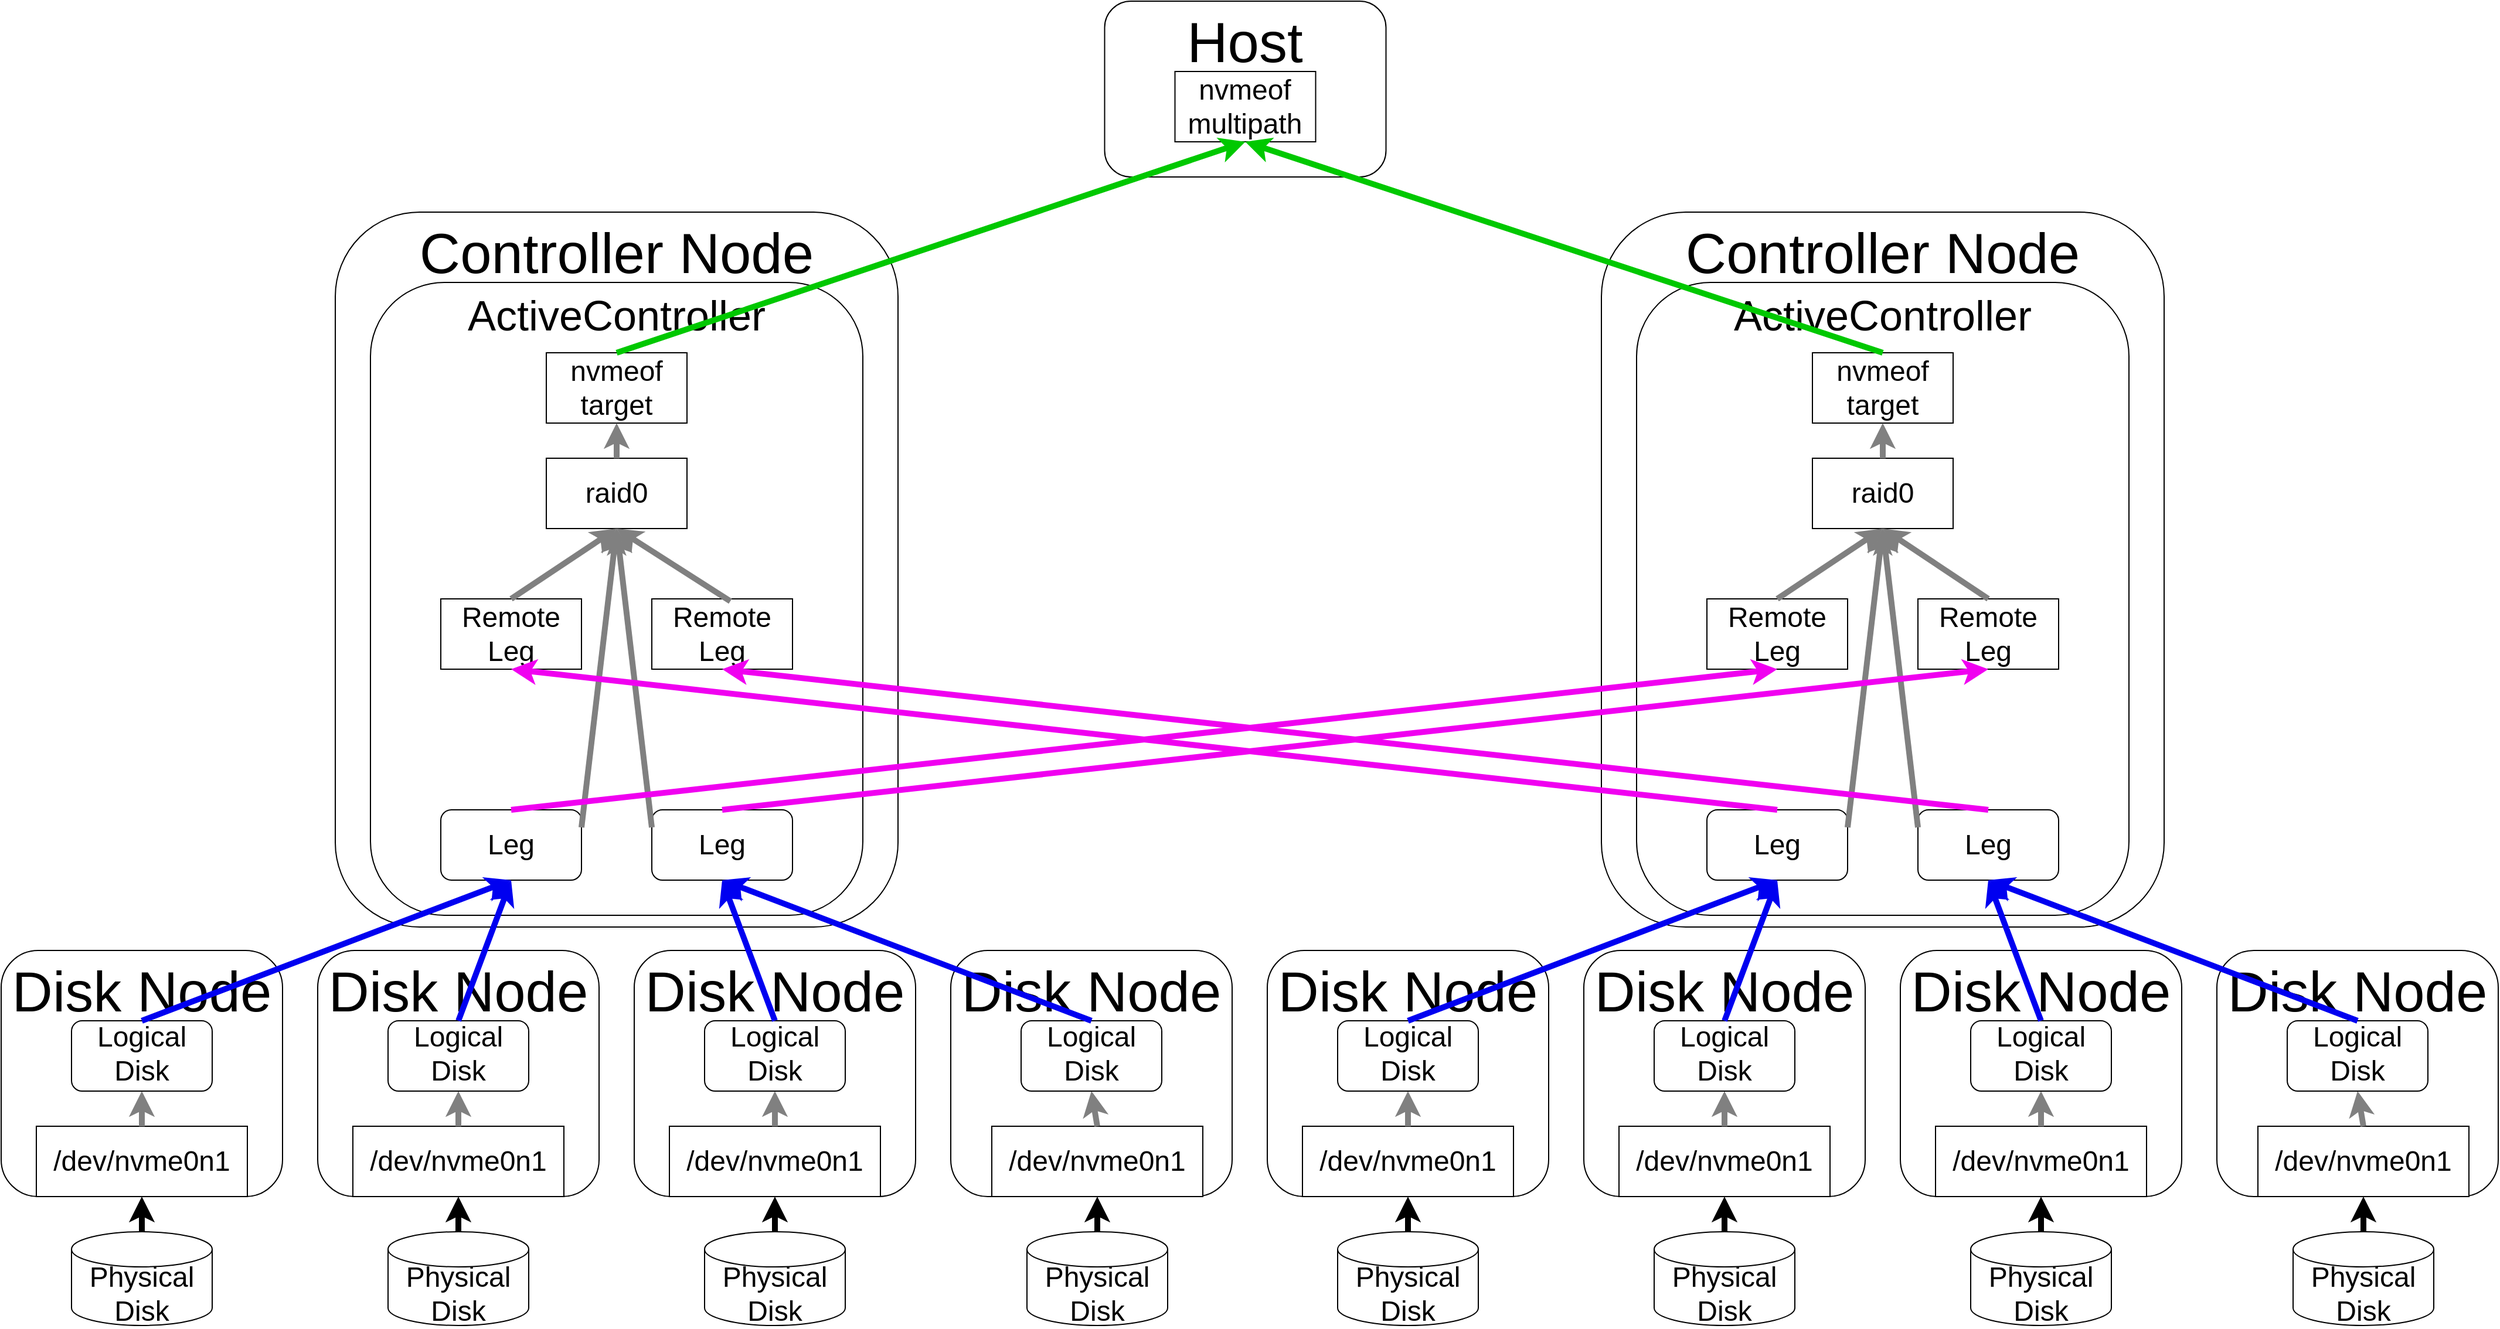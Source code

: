 <mxfile version="23.1.5" type="device">
  <diagram name="Page-1" id="okQUsLcCIn6qNMJXYvbM">
    <mxGraphModel dx="4580" dy="2303" grid="1" gridSize="10" guides="1" tooltips="1" connect="1" arrows="1" fold="1" page="1" pageScale="1" pageWidth="850" pageHeight="1100" math="0" shadow="0">
      <root>
        <mxCell id="0" />
        <mxCell id="1" parent="0" />
        <mxCell id="jKlwsjW_lOZMP_t4Faqy-46" value="&lt;font style=&quot;font-size: 48px;&quot;&gt;Controller Node&lt;/font&gt;" style="rounded=1;whiteSpace=wrap;html=1;verticalAlign=top;" parent="1" vertex="1">
          <mxGeometry x="-1105" width="480" height="610" as="geometry" />
        </mxCell>
        <mxCell id="jKlwsjW_lOZMP_t4Faqy-45" value="" style="group" parent="1" vertex="1" connectable="0">
          <mxGeometry x="-1075" y="60" width="450" height="570" as="geometry" />
        </mxCell>
        <mxCell id="XB3jAJVvI8-QcdFU9VrM-1" value="&lt;font style=&quot;font-size: 36px;&quot;&gt;ActiveController&lt;/font&gt;" style="rounded=1;whiteSpace=wrap;html=1;verticalAlign=top;" parent="jKlwsjW_lOZMP_t4Faqy-45" vertex="1">
          <mxGeometry width="420" height="540" as="geometry" />
        </mxCell>
        <mxCell id="XB3jAJVvI8-QcdFU9VrM-2" value="&lt;span style=&quot;font-size: 24px;&quot;&gt;Leg&lt;/span&gt;" style="rounded=1;whiteSpace=wrap;html=1;verticalAlign=middle;" parent="jKlwsjW_lOZMP_t4Faqy-45" vertex="1">
          <mxGeometry x="60" y="450" width="120" height="60" as="geometry" />
        </mxCell>
        <mxCell id="XB3jAJVvI8-QcdFU9VrM-91" value="&lt;span style=&quot;font-size: 24px;&quot;&gt;raid0&lt;/span&gt;" style="rounded=0;whiteSpace=wrap;html=1;verticalAlign=middle;" parent="jKlwsjW_lOZMP_t4Faqy-45" vertex="1">
          <mxGeometry x="150" y="150" width="120" height="60" as="geometry" />
        </mxCell>
        <mxCell id="XB3jAJVvI8-QcdFU9VrM-92" value="&lt;span style=&quot;font-size: 24px;&quot;&gt;nvmeof&lt;br&gt;target&lt;br&gt;&lt;/span&gt;" style="rounded=0;whiteSpace=wrap;html=1;verticalAlign=middle;" parent="jKlwsjW_lOZMP_t4Faqy-45" vertex="1">
          <mxGeometry x="150" y="60" width="120" height="60" as="geometry" />
        </mxCell>
        <mxCell id="XB3jAJVvI8-QcdFU9VrM-123" value="" style="endArrow=classic;html=1;rounded=0;strokeWidth=5;strokeColor=#808080;entryX=0.5;entryY=1;entryDx=0;entryDy=0;exitX=0.5;exitY=0;exitDx=0;exitDy=0;" parent="jKlwsjW_lOZMP_t4Faqy-45" source="XB3jAJVvI8-QcdFU9VrM-91" target="XB3jAJVvI8-QcdFU9VrM-92" edge="1">
          <mxGeometry width="50" height="50" relative="1" as="geometry">
            <mxPoint x="-110" y="-405" as="sourcePoint" />
            <mxPoint x="-105" y="-495" as="targetPoint" />
          </mxGeometry>
        </mxCell>
        <mxCell id="oFlLY7mupJVN82opseit-1" value="&lt;span style=&quot;font-size: 24px;&quot;&gt;Leg&lt;/span&gt;" style="rounded=1;whiteSpace=wrap;html=1;verticalAlign=middle;" parent="jKlwsjW_lOZMP_t4Faqy-45" vertex="1">
          <mxGeometry x="240" y="450" width="120" height="60" as="geometry" />
        </mxCell>
        <mxCell id="oFlLY7mupJVN82opseit-3" value="&lt;span style=&quot;font-size: 24px;&quot;&gt;Remote&lt;br&gt;Leg&lt;br&gt;&lt;/span&gt;" style="rounded=0;whiteSpace=wrap;html=1;verticalAlign=middle;" parent="jKlwsjW_lOZMP_t4Faqy-45" vertex="1">
          <mxGeometry x="60" y="270" width="120" height="60" as="geometry" />
        </mxCell>
        <mxCell id="oFlLY7mupJVN82opseit-5" value="&lt;span style=&quot;font-size: 24px;&quot;&gt;Remote&lt;br&gt;Leg&lt;br&gt;&lt;/span&gt;" style="rounded=0;whiteSpace=wrap;html=1;verticalAlign=middle;" parent="jKlwsjW_lOZMP_t4Faqy-45" vertex="1">
          <mxGeometry x="240" y="270" width="120" height="60" as="geometry" />
        </mxCell>
        <mxCell id="oFlLY7mupJVN82opseit-13" value="" style="endArrow=classic;html=1;rounded=0;strokeWidth=5;strokeColor=#808080;entryX=0.5;entryY=1;entryDx=0;entryDy=0;exitX=0;exitY=0.25;exitDx=0;exitDy=0;" parent="jKlwsjW_lOZMP_t4Faqy-45" source="oFlLY7mupJVN82opseit-1" target="XB3jAJVvI8-QcdFU9VrM-91" edge="1">
          <mxGeometry width="50" height="50" relative="1" as="geometry">
            <mxPoint x="795" y="290" as="sourcePoint" />
            <mxPoint x="795" y="220" as="targetPoint" />
          </mxGeometry>
        </mxCell>
        <mxCell id="oFlLY7mupJVN82opseit-14" value="" style="endArrow=classic;html=1;rounded=0;strokeWidth=5;strokeColor=#808080;entryX=0.5;entryY=1;entryDx=0;entryDy=0;exitX=1;exitY=0.25;exitDx=0;exitDy=0;" parent="jKlwsjW_lOZMP_t4Faqy-45" source="XB3jAJVvI8-QcdFU9VrM-2" target="XB3jAJVvI8-QcdFU9VrM-91" edge="1">
          <mxGeometry width="50" height="50" relative="1" as="geometry">
            <mxPoint x="805" y="300" as="sourcePoint" />
            <mxPoint x="805" y="230" as="targetPoint" />
          </mxGeometry>
        </mxCell>
        <mxCell id="jKlwsjW_lOZMP_t4Faqy-47" value="" style="endArrow=classic;html=1;rounded=0;strokeWidth=5;strokeColor=#808080;entryX=0.5;entryY=1;entryDx=0;entryDy=0;exitX=0.5;exitY=0;exitDx=0;exitDy=0;" parent="jKlwsjW_lOZMP_t4Faqy-45" source="oFlLY7mupJVN82opseit-3" target="XB3jAJVvI8-QcdFU9VrM-91" edge="1">
          <mxGeometry width="50" height="50" relative="1" as="geometry">
            <mxPoint x="190" y="475" as="sourcePoint" />
            <mxPoint x="220" y="220" as="targetPoint" />
          </mxGeometry>
        </mxCell>
        <mxCell id="jKlwsjW_lOZMP_t4Faqy-48" value="" style="endArrow=classic;html=1;rounded=0;strokeWidth=5;strokeColor=#808080;entryX=0.5;entryY=1;entryDx=0;entryDy=0;exitX=0.558;exitY=0.033;exitDx=0;exitDy=0;exitPerimeter=0;" parent="jKlwsjW_lOZMP_t4Faqy-45" source="oFlLY7mupJVN82opseit-5" target="XB3jAJVvI8-QcdFU9VrM-91" edge="1">
          <mxGeometry width="50" height="50" relative="1" as="geometry">
            <mxPoint x="200" y="485" as="sourcePoint" />
            <mxPoint x="230" y="230" as="targetPoint" />
          </mxGeometry>
        </mxCell>
        <mxCell id="jKlwsjW_lOZMP_t4Faqy-42" value="" style="group;verticalAlign=top;" parent="1" vertex="1" connectable="0">
          <mxGeometry x="5" y="60" width="450" height="550" as="geometry" />
        </mxCell>
        <mxCell id="jKlwsjW_lOZMP_t4Faqy-43" value="&lt;font style=&quot;font-size: 48px;&quot;&gt;Controller Node&lt;/font&gt;" style="rounded=1;whiteSpace=wrap;html=1;verticalAlign=top;" parent="jKlwsjW_lOZMP_t4Faqy-42" vertex="1">
          <mxGeometry x="-30" y="-60" width="480" height="610" as="geometry" />
        </mxCell>
        <mxCell id="XB3jAJVvI8-QcdFU9VrM-52" value="&lt;font style=&quot;font-size: 36px;&quot;&gt;ActiveController&lt;/font&gt;" style="rounded=1;whiteSpace=wrap;html=1;verticalAlign=top;" parent="jKlwsjW_lOZMP_t4Faqy-42" vertex="1">
          <mxGeometry width="420" height="540" as="geometry" />
        </mxCell>
        <mxCell id="XB3jAJVvI8-QcdFU9VrM-53" value="&lt;span style=&quot;font-size: 24px;&quot;&gt;Leg&lt;/span&gt;" style="rounded=1;whiteSpace=wrap;html=1;verticalAlign=middle;" parent="jKlwsjW_lOZMP_t4Faqy-42" vertex="1">
          <mxGeometry x="60" y="450" width="120" height="60" as="geometry" />
        </mxCell>
        <mxCell id="XB3jAJVvI8-QcdFU9VrM-71" value="&lt;span style=&quot;font-size: 24px;&quot;&gt;Leg&lt;/span&gt;" style="rounded=1;whiteSpace=wrap;html=1;verticalAlign=middle;" parent="jKlwsjW_lOZMP_t4Faqy-42" vertex="1">
          <mxGeometry x="240" y="450" width="120" height="60" as="geometry" />
        </mxCell>
        <mxCell id="XB3jAJVvI8-QcdFU9VrM-94" value="&lt;span style=&quot;font-size: 24px;&quot;&gt;raid0&lt;/span&gt;" style="rounded=0;whiteSpace=wrap;html=1;verticalAlign=middle;" parent="jKlwsjW_lOZMP_t4Faqy-42" vertex="1">
          <mxGeometry x="150" y="150" width="120" height="60" as="geometry" />
        </mxCell>
        <mxCell id="XB3jAJVvI8-QcdFU9VrM-95" value="&lt;span style=&quot;font-size: 24px;&quot;&gt;nvmeof&lt;br&gt;target&lt;br&gt;&lt;/span&gt;" style="rounded=0;whiteSpace=wrap;html=1;verticalAlign=middle;" parent="jKlwsjW_lOZMP_t4Faqy-42" vertex="1">
          <mxGeometry x="150" y="60" width="120" height="60" as="geometry" />
        </mxCell>
        <mxCell id="XB3jAJVvI8-QcdFU9VrM-122" value="" style="endArrow=classic;html=1;rounded=0;strokeWidth=5;strokeColor=#808080;entryX=0.5;entryY=1;entryDx=0;entryDy=0;exitX=0.5;exitY=0;exitDx=0;exitDy=0;" parent="jKlwsjW_lOZMP_t4Faqy-42" source="XB3jAJVvI8-QcdFU9VrM-94" target="XB3jAJVvI8-QcdFU9VrM-95" edge="1">
          <mxGeometry width="50" height="50" relative="1" as="geometry">
            <mxPoint x="-690" y="-290" as="sourcePoint" />
            <mxPoint x="-685" y="-380" as="targetPoint" />
          </mxGeometry>
        </mxCell>
        <mxCell id="oFlLY7mupJVN82opseit-2" value="&lt;span style=&quot;font-size: 24px;&quot;&gt;Remote&lt;br&gt;Leg&lt;br&gt;&lt;/span&gt;" style="rounded=0;whiteSpace=wrap;html=1;verticalAlign=middle;" parent="jKlwsjW_lOZMP_t4Faqy-42" vertex="1">
          <mxGeometry x="60" y="270" width="120" height="60" as="geometry" />
        </mxCell>
        <mxCell id="oFlLY7mupJVN82opseit-8" value="&lt;span style=&quot;font-size: 24px;&quot;&gt;Remote&lt;br&gt;Leg&lt;br&gt;&lt;/span&gt;" style="rounded=0;whiteSpace=wrap;html=1;verticalAlign=middle;" parent="jKlwsjW_lOZMP_t4Faqy-42" vertex="1">
          <mxGeometry x="240" y="270" width="120" height="60" as="geometry" />
        </mxCell>
        <mxCell id="oFlLY7mupJVN82opseit-11" value="" style="endArrow=classic;html=1;rounded=0;strokeWidth=5;strokeColor=#808080;entryX=0.5;entryY=1;entryDx=0;entryDy=0;exitX=1;exitY=0.25;exitDx=0;exitDy=0;" parent="jKlwsjW_lOZMP_t4Faqy-42" source="XB3jAJVvI8-QcdFU9VrM-53" target="XB3jAJVvI8-QcdFU9VrM-94" edge="1">
          <mxGeometry width="50" height="50" relative="1" as="geometry">
            <mxPoint x="-305" y="270" as="sourcePoint" />
            <mxPoint x="-305" y="200" as="targetPoint" />
          </mxGeometry>
        </mxCell>
        <mxCell id="oFlLY7mupJVN82opseit-12" value="" style="endArrow=classic;html=1;rounded=0;strokeWidth=5;strokeColor=#808080;entryX=0.5;entryY=1;entryDx=0;entryDy=0;exitX=0;exitY=0.25;exitDx=0;exitDy=0;" parent="jKlwsjW_lOZMP_t4Faqy-42" source="XB3jAJVvI8-QcdFU9VrM-71" target="XB3jAJVvI8-QcdFU9VrM-94" edge="1">
          <mxGeometry width="50" height="50" relative="1" as="geometry">
            <mxPoint x="-295" y="280" as="sourcePoint" />
            <mxPoint x="-295" y="210" as="targetPoint" />
          </mxGeometry>
        </mxCell>
        <mxCell id="jKlwsjW_lOZMP_t4Faqy-50" value="" style="endArrow=classic;html=1;rounded=0;strokeWidth=5;strokeColor=#808080;entryX=0.5;entryY=1;entryDx=0;entryDy=0;exitX=0.5;exitY=0;exitDx=0;exitDy=0;" parent="jKlwsjW_lOZMP_t4Faqy-42" source="oFlLY7mupJVN82opseit-2" target="XB3jAJVvI8-QcdFU9VrM-94" edge="1">
          <mxGeometry width="50" height="50" relative="1" as="geometry">
            <mxPoint x="200" y="485" as="sourcePoint" />
            <mxPoint x="230" y="230" as="targetPoint" />
          </mxGeometry>
        </mxCell>
        <mxCell id="jKlwsjW_lOZMP_t4Faqy-49" value="" style="endArrow=classic;html=1;rounded=0;strokeWidth=5;strokeColor=#808080;entryX=0.5;entryY=1;entryDx=0;entryDy=0;exitX=0.5;exitY=0;exitDx=0;exitDy=0;" parent="jKlwsjW_lOZMP_t4Faqy-42" source="oFlLY7mupJVN82opseit-8" target="XB3jAJVvI8-QcdFU9VrM-94" edge="1">
          <mxGeometry width="50" height="50" relative="1" as="geometry">
            <mxPoint x="190" y="475" as="sourcePoint" />
            <mxPoint x="220" y="220" as="targetPoint" />
          </mxGeometry>
        </mxCell>
        <mxCell id="jKlwsjW_lOZMP_t4Faqy-24" value="" style="group" parent="1" vertex="1" connectable="0">
          <mxGeometry x="-448.75" y="-180" width="240" height="150" as="geometry" />
        </mxCell>
        <mxCell id="XB3jAJVvI8-QcdFU9VrM-3" value="&lt;font style=&quot;font-size: 48px;&quot;&gt;Host&lt;/font&gt;" style="rounded=1;whiteSpace=wrap;html=1;verticalAlign=top;" parent="jKlwsjW_lOZMP_t4Faqy-24" vertex="1">
          <mxGeometry width="240" height="150" as="geometry" />
        </mxCell>
        <mxCell id="XB3jAJVvI8-QcdFU9VrM-4" value="&lt;font style=&quot;font-size: 24px;&quot;&gt;nvmeof&lt;br&gt;multipath&lt;br&gt;&lt;/font&gt;" style="rounded=0;whiteSpace=wrap;html=1;" parent="jKlwsjW_lOZMP_t4Faqy-24" vertex="1">
          <mxGeometry x="60" y="60" width="120" height="60" as="geometry" />
        </mxCell>
        <mxCell id="XB3jAJVvI8-QcdFU9VrM-5" value="&lt;font style=&quot;font-size: 48px;&quot;&gt;Disk Node&lt;/font&gt;" style="rounded=1;whiteSpace=wrap;html=1;verticalAlign=top;" parent="1" vertex="1">
          <mxGeometry x="-1390" y="630" width="240" height="210" as="geometry" />
        </mxCell>
        <mxCell id="XB3jAJVvI8-QcdFU9VrM-6" value="&lt;font style=&quot;font-size: 24px;&quot;&gt;Physical&lt;br&gt;Disk&lt;/font&gt;" style="shape=cylinder3;whiteSpace=wrap;html=1;boundedLbl=1;backgroundOutline=1;size=15;" parent="1" vertex="1">
          <mxGeometry x="-1330" y="870" width="120" height="80" as="geometry" />
        </mxCell>
        <mxCell id="XB3jAJVvI8-QcdFU9VrM-7" value="&lt;font style=&quot;font-size: 24px;&quot;&gt;/dev/nvme0n1&lt;/font&gt;" style="rounded=0;whiteSpace=wrap;html=1;" parent="1" vertex="1">
          <mxGeometry x="-1360" y="780" width="180" height="60" as="geometry" />
        </mxCell>
        <mxCell id="XB3jAJVvI8-QcdFU9VrM-9" value="" style="endArrow=classic;html=1;rounded=0;strokeWidth=5;strokeColor=#000000;exitX=0.5;exitY=0;exitDx=0;exitDy=0;exitPerimeter=0;entryX=0.5;entryY=1;entryDx=0;entryDy=0;" parent="1" source="XB3jAJVvI8-QcdFU9VrM-6" target="XB3jAJVvI8-QcdFU9VrM-7" edge="1">
          <mxGeometry width="50" height="50" relative="1" as="geometry">
            <mxPoint x="-965" y="1190" as="sourcePoint" />
            <mxPoint x="-915" y="1140" as="targetPoint" />
          </mxGeometry>
        </mxCell>
        <mxCell id="XB3jAJVvI8-QcdFU9VrM-10" value="" style="endArrow=classic;html=1;rounded=0;strokeWidth=5;strokeColor=#808080;exitX=0.5;exitY=0;exitDx=0;exitDy=0;entryX=0.5;entryY=1;entryDx=0;entryDy=0;" parent="1" source="XB3jAJVvI8-QcdFU9VrM-7" target="XB3jAJVvI8-QcdFU9VrM-11" edge="1">
          <mxGeometry width="50" height="50" relative="1" as="geometry">
            <mxPoint x="-585" y="790" as="sourcePoint" />
            <mxPoint x="-585" y="700" as="targetPoint" />
          </mxGeometry>
        </mxCell>
        <mxCell id="XB3jAJVvI8-QcdFU9VrM-11" value="&lt;font style=&quot;font-size: 24px;&quot;&gt;Logical Disk&lt;/font&gt;" style="rounded=1;whiteSpace=wrap;html=1;verticalAlign=bottom;container=0;" parent="1" vertex="1">
          <mxGeometry x="-1330" y="690" width="120" height="60" as="geometry" />
        </mxCell>
        <mxCell id="XB3jAJVvI8-QcdFU9VrM-13" value="" style="endArrow=none;dashed=1;html=1;dashPattern=1 4;strokeWidth=5;rounded=0;exitX=1;exitY=0.5;exitDx=0;exitDy=0;entryX=1;entryY=0.5;entryDx=0;entryDy=0;" parent="1" edge="1">
          <mxGeometry width="50" height="50" relative="1" as="geometry">
            <mxPoint x="-1255" y="720" as="sourcePoint" />
            <mxPoint x="-1255" y="720" as="targetPoint" />
          </mxGeometry>
        </mxCell>
        <mxCell id="XB3jAJVvI8-QcdFU9VrM-15" value="&lt;font style=&quot;font-size: 48px;&quot;&gt;Disk Node&lt;/font&gt;" style="rounded=1;whiteSpace=wrap;html=1;verticalAlign=top;" parent="1" vertex="1">
          <mxGeometry x="-1120" y="630" width="240" height="210" as="geometry" />
        </mxCell>
        <mxCell id="XB3jAJVvI8-QcdFU9VrM-16" value="&lt;font style=&quot;font-size: 24px;&quot;&gt;Physical&lt;br&gt;Disk&lt;/font&gt;" style="shape=cylinder3;whiteSpace=wrap;html=1;boundedLbl=1;backgroundOutline=1;size=15;" parent="1" vertex="1">
          <mxGeometry x="-1060" y="870" width="120" height="80" as="geometry" />
        </mxCell>
        <mxCell id="XB3jAJVvI8-QcdFU9VrM-17" value="&lt;font style=&quot;font-size: 24px;&quot;&gt;/dev/nvme0n1&lt;/font&gt;" style="rounded=0;whiteSpace=wrap;html=1;" parent="1" vertex="1">
          <mxGeometry x="-1090" y="780" width="180" height="60" as="geometry" />
        </mxCell>
        <mxCell id="XB3jAJVvI8-QcdFU9VrM-19" value="" style="endArrow=classic;html=1;rounded=0;strokeWidth=5;strokeColor=#000000;exitX=0.5;exitY=0;exitDx=0;exitDy=0;exitPerimeter=0;entryX=0.5;entryY=1;entryDx=0;entryDy=0;" parent="1" source="XB3jAJVvI8-QcdFU9VrM-16" target="XB3jAJVvI8-QcdFU9VrM-17" edge="1">
          <mxGeometry width="50" height="50" relative="1" as="geometry">
            <mxPoint x="-675" y="1190" as="sourcePoint" />
            <mxPoint x="-625" y="1140" as="targetPoint" />
          </mxGeometry>
        </mxCell>
        <mxCell id="XB3jAJVvI8-QcdFU9VrM-20" value="" style="endArrow=classic;html=1;rounded=0;strokeWidth=5;strokeColor=#808080;exitX=0.5;exitY=0;exitDx=0;exitDy=0;entryX=0.5;entryY=1;entryDx=0;entryDy=0;" parent="1" source="XB3jAJVvI8-QcdFU9VrM-17" target="XB3jAJVvI8-QcdFU9VrM-21" edge="1">
          <mxGeometry width="50" height="50" relative="1" as="geometry">
            <mxPoint x="-295" y="790" as="sourcePoint" />
            <mxPoint x="-295" y="700" as="targetPoint" />
          </mxGeometry>
        </mxCell>
        <mxCell id="XB3jAJVvI8-QcdFU9VrM-21" value="&lt;font style=&quot;font-size: 24px;&quot;&gt;Logical Disk&lt;/font&gt;" style="rounded=1;whiteSpace=wrap;html=1;verticalAlign=bottom;container=0;" parent="1" vertex="1">
          <mxGeometry x="-1060" y="690" width="120" height="60" as="geometry" />
        </mxCell>
        <mxCell id="XB3jAJVvI8-QcdFU9VrM-23" value="" style="endArrow=none;dashed=1;html=1;dashPattern=1 4;strokeWidth=5;rounded=0;exitX=1;exitY=0.5;exitDx=0;exitDy=0;entryX=1;entryY=0.5;entryDx=0;entryDy=0;" parent="1" edge="1">
          <mxGeometry width="50" height="50" relative="1" as="geometry">
            <mxPoint x="-965" y="720" as="sourcePoint" />
            <mxPoint x="-965" y="720" as="targetPoint" />
          </mxGeometry>
        </mxCell>
        <mxCell id="XB3jAJVvI8-QcdFU9VrM-25" value="" style="endArrow=classic;html=1;rounded=0;strokeWidth=5;strokeColor=#0000f0;exitX=0.5;exitY=0;exitDx=0;exitDy=0;entryX=0.5;entryY=1;entryDx=0;entryDy=0;" parent="1" source="XB3jAJVvI8-QcdFU9VrM-11" target="XB3jAJVvI8-QcdFU9VrM-2" edge="1">
          <mxGeometry width="50" height="50" relative="1" as="geometry">
            <mxPoint x="150" y="560" as="sourcePoint" />
            <mxPoint x="30" y="300" as="targetPoint" />
          </mxGeometry>
        </mxCell>
        <mxCell id="XB3jAJVvI8-QcdFU9VrM-26" value="" style="endArrow=classic;html=1;rounded=0;strokeWidth=5;strokeColor=#0000f0;exitX=0.5;exitY=0;exitDx=0;exitDy=0;entryX=0.5;entryY=1;entryDx=0;entryDy=0;" parent="1" source="XB3jAJVvI8-QcdFU9VrM-21" target="XB3jAJVvI8-QcdFU9VrM-2" edge="1">
          <mxGeometry width="50" height="50" relative="1" as="geometry">
            <mxPoint x="-40" y="800" as="sourcePoint" />
            <mxPoint x="80" y="540" as="targetPoint" />
          </mxGeometry>
        </mxCell>
        <mxCell id="XB3jAJVvI8-QcdFU9VrM-36" value="&lt;font style=&quot;font-size: 48px;&quot;&gt;Disk Node&lt;/font&gt;" style="rounded=1;whiteSpace=wrap;html=1;verticalAlign=top;" parent="1" vertex="1">
          <mxGeometry x="-850" y="630" width="240" height="210" as="geometry" />
        </mxCell>
        <mxCell id="XB3jAJVvI8-QcdFU9VrM-37" value="&lt;font style=&quot;font-size: 24px;&quot;&gt;Physical&lt;br&gt;Disk&lt;/font&gt;" style="shape=cylinder3;whiteSpace=wrap;html=1;boundedLbl=1;backgroundOutline=1;size=15;" parent="1" vertex="1">
          <mxGeometry x="-790" y="870" width="120" height="80" as="geometry" />
        </mxCell>
        <mxCell id="XB3jAJVvI8-QcdFU9VrM-38" value="&lt;font style=&quot;font-size: 24px;&quot;&gt;/dev/nvme0n1&lt;/font&gt;" style="rounded=0;whiteSpace=wrap;html=1;" parent="1" vertex="1">
          <mxGeometry x="-820" y="780" width="180" height="60" as="geometry" />
        </mxCell>
        <mxCell id="XB3jAJVvI8-QcdFU9VrM-39" value="" style="endArrow=classic;html=1;rounded=0;strokeWidth=5;strokeColor=#000000;exitX=0.5;exitY=0;exitDx=0;exitDy=0;exitPerimeter=0;entryX=0.5;entryY=1;entryDx=0;entryDy=0;" parent="1" source="XB3jAJVvI8-QcdFU9VrM-37" target="XB3jAJVvI8-QcdFU9VrM-38" edge="1">
          <mxGeometry width="50" height="50" relative="1" as="geometry">
            <mxPoint x="-425" y="1190" as="sourcePoint" />
            <mxPoint x="-375" y="1140" as="targetPoint" />
          </mxGeometry>
        </mxCell>
        <mxCell id="XB3jAJVvI8-QcdFU9VrM-40" value="" style="endArrow=classic;html=1;rounded=0;strokeWidth=5;strokeColor=#808080;exitX=0.5;exitY=0;exitDx=0;exitDy=0;entryX=0.5;entryY=1;entryDx=0;entryDy=0;" parent="1" source="XB3jAJVvI8-QcdFU9VrM-38" target="XB3jAJVvI8-QcdFU9VrM-41" edge="1">
          <mxGeometry width="50" height="50" relative="1" as="geometry">
            <mxPoint x="-45" y="790" as="sourcePoint" />
            <mxPoint x="-45" y="700" as="targetPoint" />
          </mxGeometry>
        </mxCell>
        <mxCell id="XB3jAJVvI8-QcdFU9VrM-41" value="&lt;font style=&quot;font-size: 24px;&quot;&gt;Logical Disk&lt;/font&gt;" style="rounded=1;whiteSpace=wrap;html=1;verticalAlign=bottom;container=0;" parent="1" vertex="1">
          <mxGeometry x="-790" y="690" width="120" height="60" as="geometry" />
        </mxCell>
        <mxCell id="XB3jAJVvI8-QcdFU9VrM-42" value="" style="endArrow=none;dashed=1;html=1;dashPattern=1 4;strokeWidth=5;rounded=0;exitX=1;exitY=0.5;exitDx=0;exitDy=0;entryX=1;entryY=0.5;entryDx=0;entryDy=0;" parent="1" edge="1">
          <mxGeometry width="50" height="50" relative="1" as="geometry">
            <mxPoint x="-715" y="720" as="sourcePoint" />
            <mxPoint x="-715" y="720" as="targetPoint" />
          </mxGeometry>
        </mxCell>
        <mxCell id="XB3jAJVvI8-QcdFU9VrM-43" value="&lt;font style=&quot;font-size: 48px;&quot;&gt;Disk Node&lt;/font&gt;" style="rounded=1;whiteSpace=wrap;html=1;verticalAlign=top;" parent="1" vertex="1">
          <mxGeometry x="-580" y="630" width="240" height="210" as="geometry" />
        </mxCell>
        <mxCell id="XB3jAJVvI8-QcdFU9VrM-44" value="&lt;font style=&quot;font-size: 24px;&quot;&gt;Physical&lt;br&gt;Disk&lt;/font&gt;" style="shape=cylinder3;whiteSpace=wrap;html=1;boundedLbl=1;backgroundOutline=1;size=15;" parent="1" vertex="1">
          <mxGeometry x="-515" y="870" width="120" height="80" as="geometry" />
        </mxCell>
        <mxCell id="XB3jAJVvI8-QcdFU9VrM-45" value="&lt;font style=&quot;font-size: 24px;&quot;&gt;/dev/nvme0n1&lt;/font&gt;" style="rounded=0;whiteSpace=wrap;html=1;" parent="1" vertex="1">
          <mxGeometry x="-545" y="780" width="180" height="60" as="geometry" />
        </mxCell>
        <mxCell id="XB3jAJVvI8-QcdFU9VrM-46" value="" style="endArrow=classic;html=1;rounded=0;strokeWidth=5;strokeColor=#000000;exitX=0.5;exitY=0;exitDx=0;exitDy=0;exitPerimeter=0;entryX=0.5;entryY=1;entryDx=0;entryDy=0;" parent="1" source="XB3jAJVvI8-QcdFU9VrM-44" target="XB3jAJVvI8-QcdFU9VrM-45" edge="1">
          <mxGeometry width="50" height="50" relative="1" as="geometry">
            <mxPoint x="-135" y="1190" as="sourcePoint" />
            <mxPoint x="-85" y="1140" as="targetPoint" />
          </mxGeometry>
        </mxCell>
        <mxCell id="XB3jAJVvI8-QcdFU9VrM-47" value="" style="endArrow=classic;html=1;rounded=0;strokeWidth=5;strokeColor=#808080;exitX=0.5;exitY=0;exitDx=0;exitDy=0;entryX=0.5;entryY=1;entryDx=0;entryDy=0;" parent="1" source="XB3jAJVvI8-QcdFU9VrM-45" target="XB3jAJVvI8-QcdFU9VrM-48" edge="1">
          <mxGeometry width="50" height="50" relative="1" as="geometry">
            <mxPoint x="245" y="790" as="sourcePoint" />
            <mxPoint x="245" y="700" as="targetPoint" />
          </mxGeometry>
        </mxCell>
        <mxCell id="XB3jAJVvI8-QcdFU9VrM-48" value="&lt;font style=&quot;font-size: 24px;&quot;&gt;Logical Disk&lt;/font&gt;" style="rounded=1;whiteSpace=wrap;html=1;verticalAlign=bottom;container=0;" parent="1" vertex="1">
          <mxGeometry x="-520" y="690" width="120" height="60" as="geometry" />
        </mxCell>
        <mxCell id="XB3jAJVvI8-QcdFU9VrM-49" value="" style="endArrow=none;dashed=1;html=1;dashPattern=1 4;strokeWidth=5;rounded=0;exitX=1;exitY=0.5;exitDx=0;exitDy=0;entryX=1;entryY=0.5;entryDx=0;entryDy=0;" parent="1" edge="1">
          <mxGeometry width="50" height="50" relative="1" as="geometry">
            <mxPoint x="-425" y="720" as="sourcePoint" />
            <mxPoint x="-425" y="720" as="targetPoint" />
          </mxGeometry>
        </mxCell>
        <mxCell id="XB3jAJVvI8-QcdFU9VrM-50" value="" style="endArrow=classic;html=1;rounded=0;strokeWidth=5;strokeColor=#0000f0;exitX=0.5;exitY=0;exitDx=0;exitDy=0;entryX=0.5;entryY=1;entryDx=0;entryDy=0;" parent="1" source="XB3jAJVvI8-QcdFU9VrM-41" target="oFlLY7mupJVN82opseit-1" edge="1">
          <mxGeometry width="50" height="50" relative="1" as="geometry">
            <mxPoint x="690" y="560" as="sourcePoint" />
            <mxPoint x="-595" y="540" as="targetPoint" />
          </mxGeometry>
        </mxCell>
        <mxCell id="XB3jAJVvI8-QcdFU9VrM-51" value="" style="endArrow=classic;html=1;rounded=0;strokeWidth=5;strokeColor=#0000f0;exitX=0.5;exitY=0;exitDx=0;exitDy=0;entryX=0.5;entryY=1;entryDx=0;entryDy=0;" parent="1" source="XB3jAJVvI8-QcdFU9VrM-48" target="oFlLY7mupJVN82opseit-1" edge="1">
          <mxGeometry width="50" height="50" relative="1" as="geometry">
            <mxPoint x="500" y="800" as="sourcePoint" />
            <mxPoint x="-595" y="540" as="targetPoint" />
          </mxGeometry>
        </mxCell>
        <mxCell id="XB3jAJVvI8-QcdFU9VrM-54" value="&lt;font style=&quot;font-size: 48px;&quot;&gt;Disk Node&lt;/font&gt;" style="rounded=1;whiteSpace=wrap;html=1;verticalAlign=top;" parent="1" vertex="1">
          <mxGeometry x="-310" y="630" width="240" height="210" as="geometry" />
        </mxCell>
        <mxCell id="XB3jAJVvI8-QcdFU9VrM-55" value="&lt;font style=&quot;font-size: 24px;&quot;&gt;Physical&lt;br&gt;Disk&lt;/font&gt;" style="shape=cylinder3;whiteSpace=wrap;html=1;boundedLbl=1;backgroundOutline=1;size=15;" parent="1" vertex="1">
          <mxGeometry x="-250" y="870" width="120" height="80" as="geometry" />
        </mxCell>
        <mxCell id="XB3jAJVvI8-QcdFU9VrM-56" value="&lt;font style=&quot;font-size: 24px;&quot;&gt;/dev/nvme0n1&lt;/font&gt;" style="rounded=0;whiteSpace=wrap;html=1;" parent="1" vertex="1">
          <mxGeometry x="-280" y="780" width="180" height="60" as="geometry" />
        </mxCell>
        <mxCell id="XB3jAJVvI8-QcdFU9VrM-57" value="" style="endArrow=classic;html=1;rounded=0;strokeWidth=5;strokeColor=#000000;exitX=0.5;exitY=0;exitDx=0;exitDy=0;exitPerimeter=0;entryX=0.5;entryY=1;entryDx=0;entryDy=0;" parent="1" source="XB3jAJVvI8-QcdFU9VrM-55" target="XB3jAJVvI8-QcdFU9VrM-56" edge="1">
          <mxGeometry width="50" height="50" relative="1" as="geometry">
            <mxPoint x="115" y="1190" as="sourcePoint" />
            <mxPoint x="165" y="1140" as="targetPoint" />
          </mxGeometry>
        </mxCell>
        <mxCell id="XB3jAJVvI8-QcdFU9VrM-58" value="" style="endArrow=classic;html=1;rounded=0;strokeWidth=5;strokeColor=#808080;exitX=0.5;exitY=0;exitDx=0;exitDy=0;entryX=0.5;entryY=1;entryDx=0;entryDy=0;" parent="1" source="XB3jAJVvI8-QcdFU9VrM-56" target="XB3jAJVvI8-QcdFU9VrM-59" edge="1">
          <mxGeometry width="50" height="50" relative="1" as="geometry">
            <mxPoint x="495" y="790" as="sourcePoint" />
            <mxPoint x="495" y="700" as="targetPoint" />
          </mxGeometry>
        </mxCell>
        <mxCell id="XB3jAJVvI8-QcdFU9VrM-59" value="&lt;font style=&quot;font-size: 24px;&quot;&gt;Logical Disk&lt;/font&gt;" style="rounded=1;whiteSpace=wrap;html=1;verticalAlign=bottom;container=0;" parent="1" vertex="1">
          <mxGeometry x="-250" y="690" width="120" height="60" as="geometry" />
        </mxCell>
        <mxCell id="XB3jAJVvI8-QcdFU9VrM-60" value="" style="endArrow=none;dashed=1;html=1;dashPattern=1 4;strokeWidth=5;rounded=0;exitX=1;exitY=0.5;exitDx=0;exitDy=0;entryX=1;entryY=0.5;entryDx=0;entryDy=0;" parent="1" edge="1">
          <mxGeometry width="50" height="50" relative="1" as="geometry">
            <mxPoint x="-175" y="720" as="sourcePoint" />
            <mxPoint x="-175" y="720" as="targetPoint" />
          </mxGeometry>
        </mxCell>
        <mxCell id="XB3jAJVvI8-QcdFU9VrM-61" value="&lt;font style=&quot;font-size: 48px;&quot;&gt;Disk Node&lt;/font&gt;" style="rounded=1;whiteSpace=wrap;html=1;verticalAlign=top;" parent="1" vertex="1">
          <mxGeometry x="-40" y="630" width="240" height="210" as="geometry" />
        </mxCell>
        <mxCell id="XB3jAJVvI8-QcdFU9VrM-62" value="&lt;font style=&quot;font-size: 24px;&quot;&gt;Physical&lt;br&gt;Disk&lt;/font&gt;" style="shape=cylinder3;whiteSpace=wrap;html=1;boundedLbl=1;backgroundOutline=1;size=15;" parent="1" vertex="1">
          <mxGeometry x="20" y="870" width="120" height="80" as="geometry" />
        </mxCell>
        <mxCell id="XB3jAJVvI8-QcdFU9VrM-63" value="&lt;font style=&quot;font-size: 24px;&quot;&gt;/dev/nvme0n1&lt;/font&gt;" style="rounded=0;whiteSpace=wrap;html=1;" parent="1" vertex="1">
          <mxGeometry x="-10" y="780" width="180" height="60" as="geometry" />
        </mxCell>
        <mxCell id="XB3jAJVvI8-QcdFU9VrM-64" value="" style="endArrow=classic;html=1;rounded=0;strokeWidth=5;strokeColor=#000000;exitX=0.5;exitY=0;exitDx=0;exitDy=0;exitPerimeter=0;entryX=0.5;entryY=1;entryDx=0;entryDy=0;" parent="1" source="XB3jAJVvI8-QcdFU9VrM-62" target="XB3jAJVvI8-QcdFU9VrM-63" edge="1">
          <mxGeometry width="50" height="50" relative="1" as="geometry">
            <mxPoint x="405" y="1190" as="sourcePoint" />
            <mxPoint x="455" y="1140" as="targetPoint" />
          </mxGeometry>
        </mxCell>
        <mxCell id="XB3jAJVvI8-QcdFU9VrM-65" value="" style="endArrow=classic;html=1;rounded=0;strokeWidth=5;strokeColor=#808080;exitX=0.5;exitY=0;exitDx=0;exitDy=0;entryX=0.5;entryY=1;entryDx=0;entryDy=0;" parent="1" source="XB3jAJVvI8-QcdFU9VrM-63" target="XB3jAJVvI8-QcdFU9VrM-66" edge="1">
          <mxGeometry width="50" height="50" relative="1" as="geometry">
            <mxPoint x="785" y="790" as="sourcePoint" />
            <mxPoint x="785" y="700" as="targetPoint" />
          </mxGeometry>
        </mxCell>
        <mxCell id="XB3jAJVvI8-QcdFU9VrM-66" value="&lt;font style=&quot;font-size: 24px;&quot;&gt;Logical Disk&lt;/font&gt;" style="rounded=1;whiteSpace=wrap;html=1;verticalAlign=bottom;container=0;" parent="1" vertex="1">
          <mxGeometry x="20" y="690" width="120" height="60" as="geometry" />
        </mxCell>
        <mxCell id="XB3jAJVvI8-QcdFU9VrM-67" value="" style="endArrow=none;dashed=1;html=1;dashPattern=1 4;strokeWidth=5;rounded=0;exitX=1;exitY=0.5;exitDx=0;exitDy=0;entryX=1;entryY=0.5;entryDx=0;entryDy=0;" parent="1" edge="1">
          <mxGeometry width="50" height="50" relative="1" as="geometry">
            <mxPoint x="115" y="720" as="sourcePoint" />
            <mxPoint x="115" y="720" as="targetPoint" />
          </mxGeometry>
        </mxCell>
        <mxCell id="XB3jAJVvI8-QcdFU9VrM-68" value="" style="endArrow=classic;html=1;rounded=0;strokeWidth=5;strokeColor=#0000f0;exitX=0.5;exitY=0;exitDx=0;exitDy=0;entryX=0.5;entryY=1;entryDx=0;entryDy=0;" parent="1" source="XB3jAJVvI8-QcdFU9VrM-59" target="XB3jAJVvI8-QcdFU9VrM-53" edge="1">
          <mxGeometry width="50" height="50" relative="1" as="geometry">
            <mxPoint x="1230" y="560" as="sourcePoint" />
            <mxPoint x="1110" y="300" as="targetPoint" />
          </mxGeometry>
        </mxCell>
        <mxCell id="XB3jAJVvI8-QcdFU9VrM-69" value="" style="endArrow=classic;html=1;rounded=0;strokeWidth=5;strokeColor=#0000f0;exitX=0.5;exitY=0;exitDx=0;exitDy=0;entryX=0.5;entryY=1;entryDx=0;entryDy=0;" parent="1" source="XB3jAJVvI8-QcdFU9VrM-66" target="XB3jAJVvI8-QcdFU9VrM-53" edge="1">
          <mxGeometry width="50" height="50" relative="1" as="geometry">
            <mxPoint x="1040" y="800" as="sourcePoint" />
            <mxPoint x="1160" y="540" as="targetPoint" />
          </mxGeometry>
        </mxCell>
        <mxCell id="XB3jAJVvI8-QcdFU9VrM-72" value="&lt;font style=&quot;font-size: 48px;&quot;&gt;Disk Node&lt;/font&gt;" style="rounded=1;whiteSpace=wrap;html=1;verticalAlign=top;" parent="1" vertex="1">
          <mxGeometry x="230" y="630" width="240" height="210" as="geometry" />
        </mxCell>
        <mxCell id="XB3jAJVvI8-QcdFU9VrM-73" value="&lt;font style=&quot;font-size: 24px;&quot;&gt;Physical&lt;br&gt;Disk&lt;/font&gt;" style="shape=cylinder3;whiteSpace=wrap;html=1;boundedLbl=1;backgroundOutline=1;size=15;" parent="1" vertex="1">
          <mxGeometry x="290" y="870" width="120" height="80" as="geometry" />
        </mxCell>
        <mxCell id="XB3jAJVvI8-QcdFU9VrM-74" value="&lt;font style=&quot;font-size: 24px;&quot;&gt;/dev/nvme0n1&lt;/font&gt;" style="rounded=0;whiteSpace=wrap;html=1;" parent="1" vertex="1">
          <mxGeometry x="260" y="780" width="180" height="60" as="geometry" />
        </mxCell>
        <mxCell id="XB3jAJVvI8-QcdFU9VrM-75" value="" style="endArrow=classic;html=1;rounded=0;strokeWidth=5;strokeColor=#000000;exitX=0.5;exitY=0;exitDx=0;exitDy=0;exitPerimeter=0;entryX=0.5;entryY=1;entryDx=0;entryDy=0;" parent="1" source="XB3jAJVvI8-QcdFU9VrM-73" target="XB3jAJVvI8-QcdFU9VrM-74" edge="1">
          <mxGeometry width="50" height="50" relative="1" as="geometry">
            <mxPoint x="655" y="1190" as="sourcePoint" />
            <mxPoint x="705" y="1140" as="targetPoint" />
          </mxGeometry>
        </mxCell>
        <mxCell id="XB3jAJVvI8-QcdFU9VrM-76" value="" style="endArrow=classic;html=1;rounded=0;strokeWidth=5;strokeColor=#808080;exitX=0.5;exitY=0;exitDx=0;exitDy=0;entryX=0.5;entryY=1;entryDx=0;entryDy=0;" parent="1" source="XB3jAJVvI8-QcdFU9VrM-74" target="XB3jAJVvI8-QcdFU9VrM-77" edge="1">
          <mxGeometry width="50" height="50" relative="1" as="geometry">
            <mxPoint x="1035" y="790" as="sourcePoint" />
            <mxPoint x="1035" y="700" as="targetPoint" />
          </mxGeometry>
        </mxCell>
        <mxCell id="XB3jAJVvI8-QcdFU9VrM-77" value="&lt;font style=&quot;font-size: 24px;&quot;&gt;Logical Disk&lt;/font&gt;" style="rounded=1;whiteSpace=wrap;html=1;verticalAlign=bottom;container=0;" parent="1" vertex="1">
          <mxGeometry x="290" y="690" width="120" height="60" as="geometry" />
        </mxCell>
        <mxCell id="XB3jAJVvI8-QcdFU9VrM-78" value="" style="endArrow=none;dashed=1;html=1;dashPattern=1 4;strokeWidth=5;rounded=0;exitX=1;exitY=0.5;exitDx=0;exitDy=0;entryX=1;entryY=0.5;entryDx=0;entryDy=0;" parent="1" edge="1">
          <mxGeometry width="50" height="50" relative="1" as="geometry">
            <mxPoint x="365" y="720" as="sourcePoint" />
            <mxPoint x="365" y="720" as="targetPoint" />
          </mxGeometry>
        </mxCell>
        <mxCell id="XB3jAJVvI8-QcdFU9VrM-79" value="&lt;font style=&quot;font-size: 48px;&quot;&gt;Disk Node&lt;/font&gt;" style="rounded=1;whiteSpace=wrap;html=1;verticalAlign=top;" parent="1" vertex="1">
          <mxGeometry x="500" y="630" width="240" height="210" as="geometry" />
        </mxCell>
        <mxCell id="XB3jAJVvI8-QcdFU9VrM-80" value="&lt;font style=&quot;font-size: 24px;&quot;&gt;Physical&lt;br&gt;Disk&lt;/font&gt;" style="shape=cylinder3;whiteSpace=wrap;html=1;boundedLbl=1;backgroundOutline=1;size=15;" parent="1" vertex="1">
          <mxGeometry x="565" y="870" width="120" height="80" as="geometry" />
        </mxCell>
        <mxCell id="XB3jAJVvI8-QcdFU9VrM-81" value="&lt;font style=&quot;font-size: 24px;&quot;&gt;/dev/nvme0n1&lt;/font&gt;" style="rounded=0;whiteSpace=wrap;html=1;" parent="1" vertex="1">
          <mxGeometry x="535" y="780" width="180" height="60" as="geometry" />
        </mxCell>
        <mxCell id="XB3jAJVvI8-QcdFU9VrM-82" value="" style="endArrow=classic;html=1;rounded=0;strokeWidth=5;strokeColor=#000000;exitX=0.5;exitY=0;exitDx=0;exitDy=0;exitPerimeter=0;entryX=0.5;entryY=1;entryDx=0;entryDy=0;" parent="1" source="XB3jAJVvI8-QcdFU9VrM-80" target="XB3jAJVvI8-QcdFU9VrM-81" edge="1">
          <mxGeometry width="50" height="50" relative="1" as="geometry">
            <mxPoint x="945" y="1190" as="sourcePoint" />
            <mxPoint x="995" y="1140" as="targetPoint" />
          </mxGeometry>
        </mxCell>
        <mxCell id="XB3jAJVvI8-QcdFU9VrM-83" value="" style="endArrow=classic;html=1;rounded=0;strokeWidth=5;strokeColor=#808080;exitX=0.5;exitY=0;exitDx=0;exitDy=0;entryX=0.5;entryY=1;entryDx=0;entryDy=0;" parent="1" source="XB3jAJVvI8-QcdFU9VrM-81" target="XB3jAJVvI8-QcdFU9VrM-84" edge="1">
          <mxGeometry width="50" height="50" relative="1" as="geometry">
            <mxPoint x="1325" y="790" as="sourcePoint" />
            <mxPoint x="1325" y="700" as="targetPoint" />
          </mxGeometry>
        </mxCell>
        <mxCell id="XB3jAJVvI8-QcdFU9VrM-84" value="&lt;font style=&quot;font-size: 24px;&quot;&gt;Logical Disk&lt;/font&gt;" style="rounded=1;whiteSpace=wrap;html=1;verticalAlign=bottom;container=0;" parent="1" vertex="1">
          <mxGeometry x="560" y="690" width="120" height="60" as="geometry" />
        </mxCell>
        <mxCell id="XB3jAJVvI8-QcdFU9VrM-85" value="" style="endArrow=none;dashed=1;html=1;dashPattern=1 4;strokeWidth=5;rounded=0;exitX=1;exitY=0.5;exitDx=0;exitDy=0;entryX=1;entryY=0.5;entryDx=0;entryDy=0;" parent="1" edge="1">
          <mxGeometry width="50" height="50" relative="1" as="geometry">
            <mxPoint x="655" y="720" as="sourcePoint" />
            <mxPoint x="655" y="720" as="targetPoint" />
          </mxGeometry>
        </mxCell>
        <mxCell id="XB3jAJVvI8-QcdFU9VrM-86" value="" style="endArrow=classic;html=1;rounded=0;strokeWidth=5;strokeColor=#0000f0;exitX=0.5;exitY=0;exitDx=0;exitDy=0;entryX=0.5;entryY=1;entryDx=0;entryDy=0;" parent="1" source="XB3jAJVvI8-QcdFU9VrM-77" target="XB3jAJVvI8-QcdFU9VrM-71" edge="1">
          <mxGeometry width="50" height="50" relative="1" as="geometry">
            <mxPoint x="1770" y="560" as="sourcePoint" />
            <mxPoint x="1650" y="300" as="targetPoint" />
          </mxGeometry>
        </mxCell>
        <mxCell id="XB3jAJVvI8-QcdFU9VrM-87" value="" style="endArrow=classic;html=1;rounded=0;strokeWidth=5;strokeColor=#0000f0;exitX=0.5;exitY=0;exitDx=0;exitDy=0;entryX=0.5;entryY=1;entryDx=0;entryDy=0;" parent="1" source="XB3jAJVvI8-QcdFU9VrM-84" target="XB3jAJVvI8-QcdFU9VrM-71" edge="1">
          <mxGeometry width="50" height="50" relative="1" as="geometry">
            <mxPoint x="1580" y="800" as="sourcePoint" />
            <mxPoint x="1700" y="540" as="targetPoint" />
          </mxGeometry>
        </mxCell>
        <mxCell id="XB3jAJVvI8-QcdFU9VrM-116" value="" style="endArrow=classic;html=1;rounded=0;strokeWidth=5;strokeColor=#00c800;exitX=0.5;exitY=0;exitDx=0;exitDy=0;entryX=0.5;entryY=1;entryDx=0;entryDy=0;" parent="1" source="XB3jAJVvI8-QcdFU9VrM-95" target="XB3jAJVvI8-QcdFU9VrM-4" edge="1">
          <mxGeometry width="50" height="50" relative="1" as="geometry">
            <mxPoint x="-40" y="-210" as="sourcePoint" />
            <mxPoint x="770" y="-360" as="targetPoint" />
          </mxGeometry>
        </mxCell>
        <mxCell id="oFlLY7mupJVN82opseit-10" value="" style="endArrow=classic;html=1;rounded=0;strokeWidth=5;strokeColor=#f000f0;exitX=0.5;exitY=0;exitDx=0;exitDy=0;entryX=0.5;entryY=1;entryDx=0;entryDy=0;" parent="1" source="XB3jAJVvI8-QcdFU9VrM-2" target="oFlLY7mupJVN82opseit-2" edge="1">
          <mxGeometry width="50" height="50" relative="1" as="geometry">
            <mxPoint x="660" y="-20" as="sourcePoint" />
            <mxPoint x="660" y="-230" as="targetPoint" />
          </mxGeometry>
        </mxCell>
        <mxCell id="oFlLY7mupJVN82opseit-15" value="" style="endArrow=classic;html=1;rounded=0;strokeWidth=5;strokeColor=#f000f0;exitX=0.5;exitY=0;exitDx=0;exitDy=0;entryX=0.5;entryY=1;entryDx=0;entryDy=0;" parent="1" source="XB3jAJVvI8-QcdFU9VrM-71" target="oFlLY7mupJVN82opseit-5" edge="1">
          <mxGeometry width="50" height="50" relative="1" as="geometry">
            <mxPoint x="670" y="-10" as="sourcePoint" />
            <mxPoint x="670" y="-220" as="targetPoint" />
          </mxGeometry>
        </mxCell>
        <mxCell id="oFlLY7mupJVN82opseit-16" value="" style="endArrow=classic;html=1;rounded=0;strokeWidth=5;strokeColor=#f000f0;exitX=0.5;exitY=0;exitDx=0;exitDy=0;entryX=0.5;entryY=1;entryDx=0;entryDy=0;" parent="1" source="XB3jAJVvI8-QcdFU9VrM-53" target="oFlLY7mupJVN82opseit-3" edge="1">
          <mxGeometry width="50" height="50" relative="1" as="geometry">
            <mxPoint x="680" as="sourcePoint" />
            <mxPoint x="680" y="-210" as="targetPoint" />
          </mxGeometry>
        </mxCell>
        <mxCell id="XB3jAJVvI8-QcdFU9VrM-114" value="" style="endArrow=classic;html=1;rounded=0;strokeWidth=5;strokeColor=#f000f0;exitX=0.5;exitY=0;exitDx=0;exitDy=0;entryX=0.5;entryY=1;entryDx=0;entryDy=0;" parent="1" source="oFlLY7mupJVN82opseit-1" target="oFlLY7mupJVN82opseit-8" edge="1">
          <mxGeometry width="50" height="50" relative="1" as="geometry">
            <mxPoint x="650" y="-30" as="sourcePoint" />
            <mxPoint x="650" y="-240" as="targetPoint" />
          </mxGeometry>
        </mxCell>
        <mxCell id="oFlLY7mupJVN82opseit-18" value="" style="endArrow=classic;html=1;rounded=0;strokeWidth=5;strokeColor=#00c800;exitX=0.5;exitY=0;exitDx=0;exitDy=0;entryX=0.5;entryY=1;entryDx=0;entryDy=0;" parent="1" source="XB3jAJVvI8-QcdFU9VrM-92" target="XB3jAJVvI8-QcdFU9VrM-4" edge="1">
          <mxGeometry width="50" height="50" relative="1" as="geometry">
            <mxPoint x="-445" y="130" as="sourcePoint" />
            <mxPoint x="365" y="-20" as="targetPoint" />
          </mxGeometry>
        </mxCell>
      </root>
    </mxGraphModel>
  </diagram>
</mxfile>
